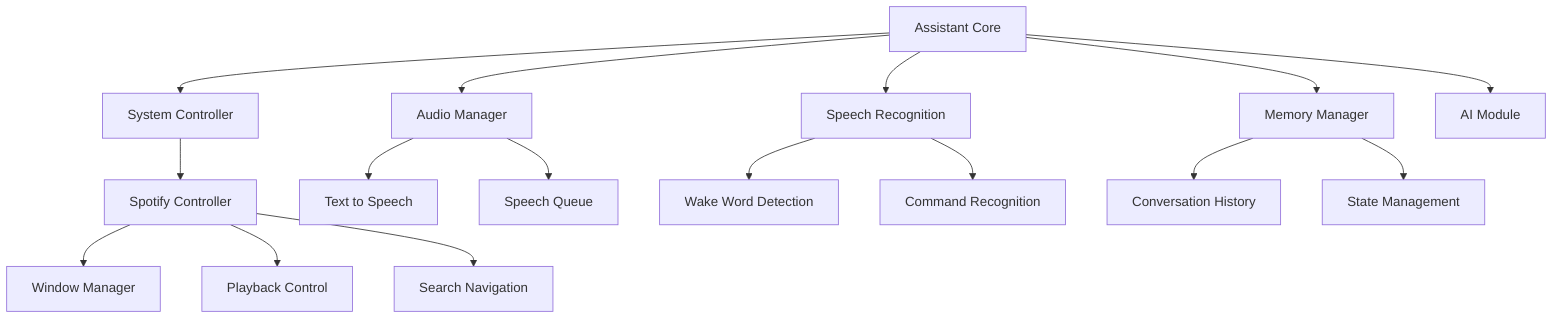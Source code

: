 flowchart TD
    Assistant[Assistant Core] --> Audio[Audio Manager]
    Assistant --> Speech[Speech Recognition]
    Assistant --> System[System Controller]
    Assistant --> Memory[Memory Manager]
    Assistant --> AI[AI Module]
    
    System --> Spotify[Spotify Controller]
    
    Audio --> TTS[Text to Speech]
    Audio --> Queue[Speech Queue]
    
    Speech --> WakeWord[Wake Word Detection]
    Speech --> Command[Command Recognition]
    
    Memory --> History[Conversation History]
    Memory --> State[State Management]
    
    Spotify --> Window[Window Manager]
    Spotify --> Playback[Playback Control]
    Spotify --> Search[Search Navigation]